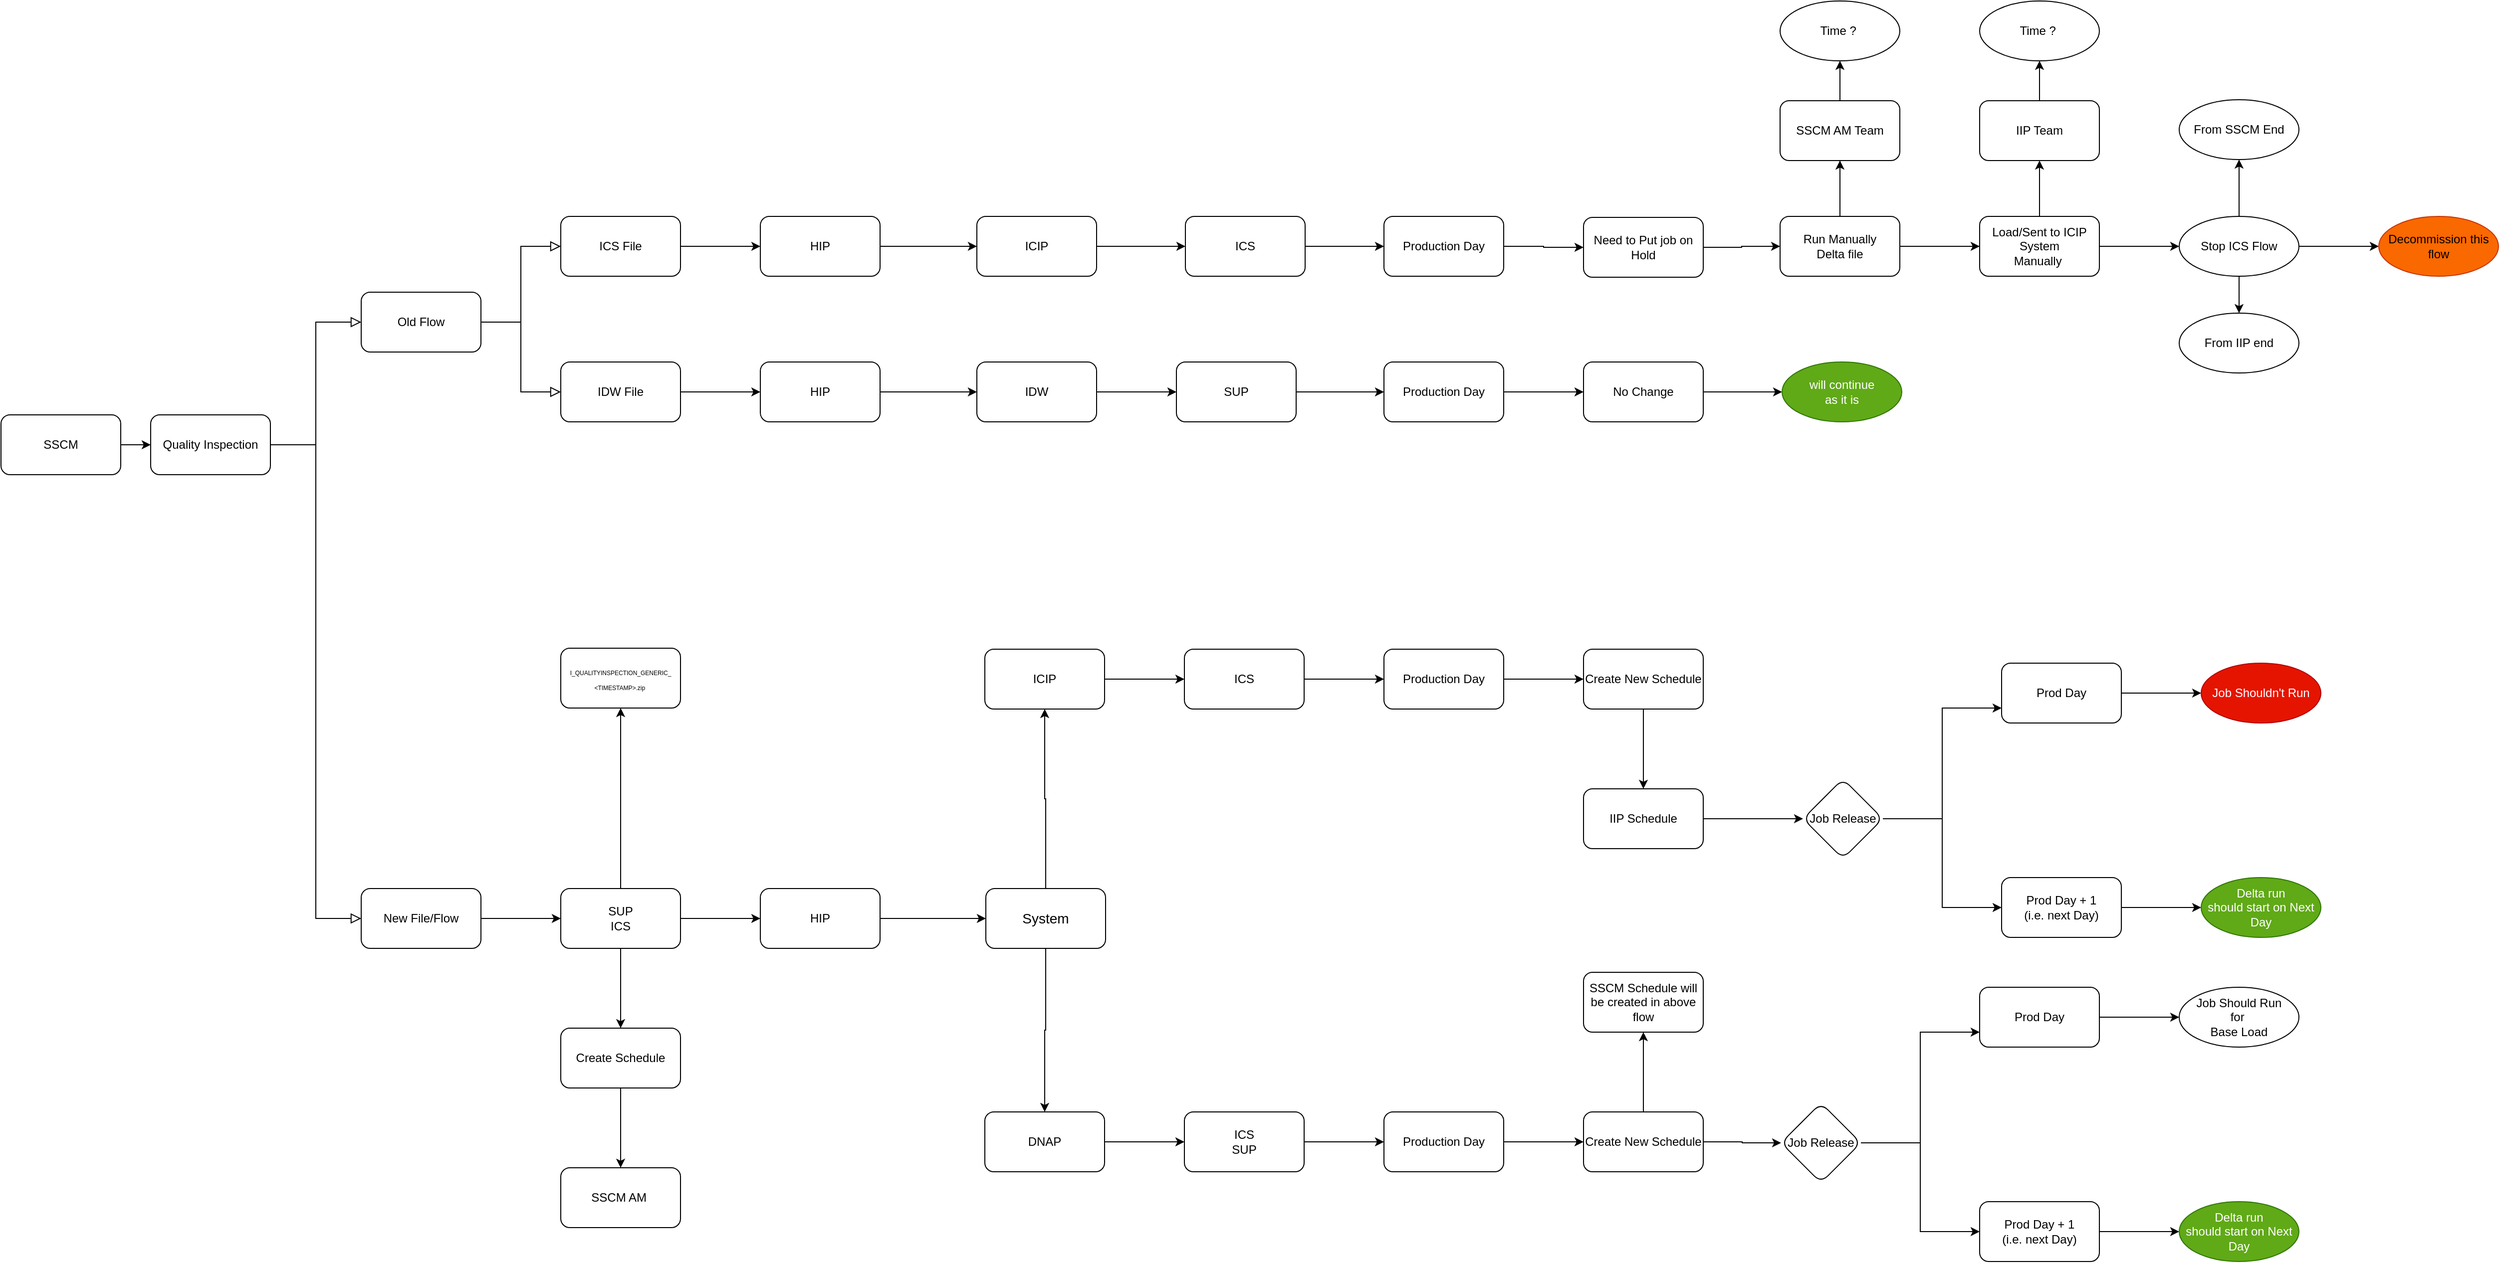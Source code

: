 <mxfile version="20.2.7" type="github">
  <diagram id="C5RBs43oDa-KdzZeNtuy" name="Quality_inspection">
    <mxGraphModel dx="1738" dy="1040" grid="1" gridSize="10" guides="1" tooltips="1" connect="1" arrows="1" fold="1" page="1" pageScale="1" pageWidth="3300" pageHeight="4681" math="0" shadow="0">
      <root>
        <mxCell id="WIyWlLk6GJQsqaUBKTNV-0" />
        <mxCell id="WIyWlLk6GJQsqaUBKTNV-1" parent="WIyWlLk6GJQsqaUBKTNV-0" />
        <mxCell id="WIyWlLk6GJQsqaUBKTNV-2" value="" style="rounded=0;html=1;jettySize=auto;orthogonalLoop=1;fontSize=11;endArrow=block;endFill=0;endSize=8;strokeWidth=1;shadow=0;labelBackgroundColor=none;edgeStyle=orthogonalEdgeStyle;entryX=0;entryY=0.5;entryDx=0;entryDy=0;exitX=1;exitY=0.5;exitDx=0;exitDy=0;" parent="WIyWlLk6GJQsqaUBKTNV-1" source="Ds7rXdiiASAdY5Jr4DOG-14" target="Ds7rXdiiASAdY5Jr4DOG-3" edge="1">
          <mxGeometry relative="1" as="geometry">
            <mxPoint x="586" y="447" as="sourcePoint" />
            <mxPoint x="626" y="372" as="targetPoint" />
          </mxGeometry>
        </mxCell>
        <mxCell id="WIyWlLk6GJQsqaUBKTNV-3" value="SSCM" style="rounded=1;whiteSpace=wrap;html=1;fontSize=12;glass=0;strokeWidth=1;shadow=0;" parent="WIyWlLk6GJQsqaUBKTNV-1" vertex="1">
          <mxGeometry x="286" y="525" width="120" height="60" as="geometry" />
        </mxCell>
        <mxCell id="Ds7rXdiiASAdY5Jr4DOG-0" value="" style="rounded=0;html=1;jettySize=auto;orthogonalLoop=1;fontSize=11;endArrow=block;endFill=0;endSize=8;strokeWidth=1;shadow=0;labelBackgroundColor=none;edgeStyle=orthogonalEdgeStyle;entryX=0;entryY=0.5;entryDx=0;entryDy=0;exitX=1;exitY=0.5;exitDx=0;exitDy=0;" parent="WIyWlLk6GJQsqaUBKTNV-1" source="Ds7rXdiiASAdY5Jr4DOG-8" target="Ds7rXdiiASAdY5Jr4DOG-14" edge="1">
          <mxGeometry relative="1" as="geometry">
            <mxPoint x="586" y="500" as="sourcePoint" />
            <mxPoint x="626" y="570" as="targetPoint" />
          </mxGeometry>
        </mxCell>
        <mxCell id="Ds7rXdiiASAdY5Jr4DOG-11" style="edgeStyle=orthogonalEdgeStyle;rounded=0;orthogonalLoop=1;jettySize=auto;html=1;exitX=1;exitY=0.5;exitDx=0;exitDy=0;entryX=0;entryY=0.5;entryDx=0;entryDy=0;" parent="WIyWlLk6GJQsqaUBKTNV-1" source="Ds7rXdiiASAdY5Jr4DOG-125" target="Ds7rXdiiASAdY5Jr4DOG-19" edge="1">
          <mxGeometry relative="1" as="geometry">
            <mxPoint x="1251" y="502" as="targetPoint" />
          </mxGeometry>
        </mxCell>
        <mxCell id="Ds7rXdiiASAdY5Jr4DOG-126" value="" style="edgeStyle=orthogonalEdgeStyle;rounded=0;orthogonalLoop=1;jettySize=auto;html=1;fontSize=6;" parent="WIyWlLk6GJQsqaUBKTNV-1" source="Ds7rXdiiASAdY5Jr4DOG-1" target="Ds7rXdiiASAdY5Jr4DOG-125" edge="1">
          <mxGeometry relative="1" as="geometry" />
        </mxCell>
        <mxCell id="Ds7rXdiiASAdY5Jr4DOG-1" value="IDW File" style="rounded=1;whiteSpace=wrap;html=1;" parent="WIyWlLk6GJQsqaUBKTNV-1" vertex="1">
          <mxGeometry x="847" y="472" width="120" height="60" as="geometry" />
        </mxCell>
        <mxCell id="Ds7rXdiiASAdY5Jr4DOG-124" value="" style="edgeStyle=orthogonalEdgeStyle;rounded=0;orthogonalLoop=1;jettySize=auto;html=1;fontSize=6;" parent="WIyWlLk6GJQsqaUBKTNV-1" source="Ds7rXdiiASAdY5Jr4DOG-3" target="Ds7rXdiiASAdY5Jr4DOG-123" edge="1">
          <mxGeometry relative="1" as="geometry" />
        </mxCell>
        <mxCell id="Ds7rXdiiASAdY5Jr4DOG-3" value="ICS File" style="rounded=1;whiteSpace=wrap;html=1;" parent="WIyWlLk6GJQsqaUBKTNV-1" vertex="1">
          <mxGeometry x="847" y="326" width="120" height="60" as="geometry" />
        </mxCell>
        <mxCell id="Ds7rXdiiASAdY5Jr4DOG-5" value="" style="rounded=0;html=1;jettySize=auto;orthogonalLoop=1;fontSize=11;endArrow=block;endFill=0;endSize=8;strokeWidth=1;shadow=0;labelBackgroundColor=none;edgeStyle=orthogonalEdgeStyle;entryX=0;entryY=0.5;entryDx=0;entryDy=0;exitX=1;exitY=0.5;exitDx=0;exitDy=0;" parent="WIyWlLk6GJQsqaUBKTNV-1" source="Ds7rXdiiASAdY5Jr4DOG-8" target="Ds7rXdiiASAdY5Jr4DOG-6" edge="1">
          <mxGeometry relative="1" as="geometry">
            <mxPoint x="586" y="500" as="sourcePoint" />
            <mxPoint x="634" y="710" as="targetPoint" />
          </mxGeometry>
        </mxCell>
        <mxCell id="Ds7rXdiiASAdY5Jr4DOG-57" value="" style="edgeStyle=orthogonalEdgeStyle;rounded=0;orthogonalLoop=1;jettySize=auto;html=1;exitX=0.5;exitY=0;exitDx=0;exitDy=0;" parent="WIyWlLk6GJQsqaUBKTNV-1" source="Ds7rXdiiASAdY5Jr4DOG-58" target="Ds7rXdiiASAdY5Jr4DOG-56" edge="1">
          <mxGeometry relative="1" as="geometry" />
        </mxCell>
        <mxCell id="Ds7rXdiiASAdY5Jr4DOG-59" value="" style="edgeStyle=orthogonalEdgeStyle;rounded=0;orthogonalLoop=1;jettySize=auto;html=1;fontSize=6;" parent="WIyWlLk6GJQsqaUBKTNV-1" source="Ds7rXdiiASAdY5Jr4DOG-6" target="Ds7rXdiiASAdY5Jr4DOG-58" edge="1">
          <mxGeometry relative="1" as="geometry" />
        </mxCell>
        <mxCell id="Ds7rXdiiASAdY5Jr4DOG-6" value="New File/Flow" style="rounded=1;whiteSpace=wrap;html=1;" parent="WIyWlLk6GJQsqaUBKTNV-1" vertex="1">
          <mxGeometry x="647" y="1000" width="120" height="60" as="geometry" />
        </mxCell>
        <mxCell id="Ds7rXdiiASAdY5Jr4DOG-8" value="Quality Inspection" style="rounded=1;whiteSpace=wrap;html=1;fontSize=12;glass=0;strokeWidth=1;shadow=0;" parent="WIyWlLk6GJQsqaUBKTNV-1" vertex="1">
          <mxGeometry x="436" y="525" width="120" height="60" as="geometry" />
        </mxCell>
        <mxCell id="Ds7rXdiiASAdY5Jr4DOG-12" value="" style="endArrow=classic;html=1;rounded=0;exitX=1;exitY=0.5;exitDx=0;exitDy=0;entryX=0;entryY=0.5;entryDx=0;entryDy=0;" parent="WIyWlLk6GJQsqaUBKTNV-1" source="Ds7rXdiiASAdY5Jr4DOG-123" target="Ds7rXdiiASAdY5Jr4DOG-16" edge="1">
          <mxGeometry width="50" height="50" relative="1" as="geometry">
            <mxPoint x="1194" y="450" as="sourcePoint" />
            <mxPoint x="1254" y="356" as="targetPoint" />
          </mxGeometry>
        </mxCell>
        <mxCell id="Ds7rXdiiASAdY5Jr4DOG-13" value="" style="endArrow=classic;html=1;rounded=0;exitX=1;exitY=0.5;exitDx=0;exitDy=0;entryX=0;entryY=0.5;entryDx=0;entryDy=0;" parent="WIyWlLk6GJQsqaUBKTNV-1" source="WIyWlLk6GJQsqaUBKTNV-3" target="Ds7rXdiiASAdY5Jr4DOG-8" edge="1">
          <mxGeometry width="50" height="50" relative="1" as="geometry">
            <mxPoint x="406" y="579" as="sourcePoint" />
            <mxPoint x="836" y="453" as="targetPoint" />
          </mxGeometry>
        </mxCell>
        <mxCell id="Ds7rXdiiASAdY5Jr4DOG-14" value="Old Flow" style="rounded=1;whiteSpace=wrap;html=1;" parent="WIyWlLk6GJQsqaUBKTNV-1" vertex="1">
          <mxGeometry x="647" y="402" width="120" height="60" as="geometry" />
        </mxCell>
        <mxCell id="Ds7rXdiiASAdY5Jr4DOG-15" value="" style="rounded=0;html=1;jettySize=auto;orthogonalLoop=1;fontSize=11;endArrow=block;endFill=0;endSize=8;strokeWidth=1;shadow=0;labelBackgroundColor=none;edgeStyle=orthogonalEdgeStyle;entryX=0;entryY=0.5;entryDx=0;entryDy=0;exitX=1;exitY=0.5;exitDx=0;exitDy=0;" parent="WIyWlLk6GJQsqaUBKTNV-1" source="Ds7rXdiiASAdY5Jr4DOG-14" target="Ds7rXdiiASAdY5Jr4DOG-1" edge="1">
          <mxGeometry relative="1" as="geometry">
            <mxPoint x="746" y="442" as="sourcePoint" />
            <mxPoint x="827" y="392" as="targetPoint" />
          </mxGeometry>
        </mxCell>
        <mxCell id="Ds7rXdiiASAdY5Jr4DOG-23" style="edgeStyle=orthogonalEdgeStyle;rounded=0;orthogonalLoop=1;jettySize=auto;html=1;exitX=1;exitY=0.5;exitDx=0;exitDy=0;entryX=0;entryY=0.5;entryDx=0;entryDy=0;" parent="WIyWlLk6GJQsqaUBKTNV-1" source="Ds7rXdiiASAdY5Jr4DOG-16" target="Ds7rXdiiASAdY5Jr4DOG-20" edge="1">
          <mxGeometry relative="1" as="geometry" />
        </mxCell>
        <mxCell id="Ds7rXdiiASAdY5Jr4DOG-16" value="ICIP" style="rounded=1;whiteSpace=wrap;html=1;" parent="WIyWlLk6GJQsqaUBKTNV-1" vertex="1">
          <mxGeometry x="1264" y="326" width="120" height="60" as="geometry" />
        </mxCell>
        <mxCell id="Ds7rXdiiASAdY5Jr4DOG-49" value="" style="edgeStyle=orthogonalEdgeStyle;rounded=0;orthogonalLoop=1;jettySize=auto;html=1;" parent="WIyWlLk6GJQsqaUBKTNV-1" source="Ds7rXdiiASAdY5Jr4DOG-19" target="Ds7rXdiiASAdY5Jr4DOG-48" edge="1">
          <mxGeometry relative="1" as="geometry" />
        </mxCell>
        <mxCell id="Ds7rXdiiASAdY5Jr4DOG-19" value="IDW" style="rounded=1;whiteSpace=wrap;html=1;" parent="WIyWlLk6GJQsqaUBKTNV-1" vertex="1">
          <mxGeometry x="1264" y="472" width="120" height="60" as="geometry" />
        </mxCell>
        <mxCell id="Ds7rXdiiASAdY5Jr4DOG-24" style="edgeStyle=orthogonalEdgeStyle;rounded=0;orthogonalLoop=1;jettySize=auto;html=1;exitX=1;exitY=0.5;exitDx=0;exitDy=0;" parent="WIyWlLk6GJQsqaUBKTNV-1" source="Ds7rXdiiASAdY5Jr4DOG-90" target="Ds7rXdiiASAdY5Jr4DOG-26" edge="1">
          <mxGeometry relative="1" as="geometry">
            <mxPoint x="1672" y="355" as="targetPoint" />
          </mxGeometry>
        </mxCell>
        <mxCell id="Ds7rXdiiASAdY5Jr4DOG-89" value="" style="edgeStyle=orthogonalEdgeStyle;rounded=0;orthogonalLoop=1;jettySize=auto;html=1;fontSize=6;" parent="WIyWlLk6GJQsqaUBKTNV-1" source="Ds7rXdiiASAdY5Jr4DOG-20" target="Ds7rXdiiASAdY5Jr4DOG-88" edge="1">
          <mxGeometry relative="1" as="geometry" />
        </mxCell>
        <mxCell id="Ds7rXdiiASAdY5Jr4DOG-20" value="ICS" style="rounded=1;whiteSpace=wrap;html=1;" parent="WIyWlLk6GJQsqaUBKTNV-1" vertex="1">
          <mxGeometry x="1473" y="326" width="120" height="60" as="geometry" />
        </mxCell>
        <mxCell id="Ds7rXdiiASAdY5Jr4DOG-28" style="edgeStyle=orthogonalEdgeStyle;rounded=0;orthogonalLoop=1;jettySize=auto;html=1;" parent="WIyWlLk6GJQsqaUBKTNV-1" source="Ds7rXdiiASAdY5Jr4DOG-26" edge="1">
          <mxGeometry relative="1" as="geometry">
            <mxPoint x="2129" y="260" as="targetPoint" />
          </mxGeometry>
        </mxCell>
        <mxCell id="Ds7rXdiiASAdY5Jr4DOG-32" value="" style="edgeStyle=orthogonalEdgeStyle;rounded=0;orthogonalLoop=1;jettySize=auto;html=1;" parent="WIyWlLk6GJQsqaUBKTNV-1" source="Ds7rXdiiASAdY5Jr4DOG-26" target="Ds7rXdiiASAdY5Jr4DOG-31" edge="1">
          <mxGeometry relative="1" as="geometry" />
        </mxCell>
        <mxCell id="Ds7rXdiiASAdY5Jr4DOG-34" value="" style="edgeStyle=orthogonalEdgeStyle;rounded=0;orthogonalLoop=1;jettySize=auto;html=1;" parent="WIyWlLk6GJQsqaUBKTNV-1" source="Ds7rXdiiASAdY5Jr4DOG-26" target="Ds7rXdiiASAdY5Jr4DOG-33" edge="1">
          <mxGeometry relative="1" as="geometry" />
        </mxCell>
        <mxCell id="Ds7rXdiiASAdY5Jr4DOG-26" value="Run Manually&lt;br&gt;Delta file" style="rounded=1;whiteSpace=wrap;html=1;" parent="WIyWlLk6GJQsqaUBKTNV-1" vertex="1">
          <mxGeometry x="2069" y="326" width="120" height="60" as="geometry" />
        </mxCell>
        <mxCell id="Ds7rXdiiASAdY5Jr4DOG-27" value="" style="endArrow=classic;html=1;rounded=0;exitX=1;exitY=0.5;exitDx=0;exitDy=0;" parent="WIyWlLk6GJQsqaUBKTNV-1" source="Ds7rXdiiASAdY5Jr4DOG-26" edge="1">
          <mxGeometry width="50" height="50" relative="1" as="geometry">
            <mxPoint x="2208" y="520" as="sourcePoint" />
            <mxPoint x="2288" y="356" as="targetPoint" />
          </mxGeometry>
        </mxCell>
        <mxCell id="Ds7rXdiiASAdY5Jr4DOG-55" value="" style="edgeStyle=orthogonalEdgeStyle;rounded=0;orthogonalLoop=1;jettySize=auto;html=1;" parent="WIyWlLk6GJQsqaUBKTNV-1" source="Ds7rXdiiASAdY5Jr4DOG-31" target="Ds7rXdiiASAdY5Jr4DOG-54" edge="1">
          <mxGeometry relative="1" as="geometry" />
        </mxCell>
        <mxCell id="Ds7rXdiiASAdY5Jr4DOG-31" value="SSCM AM Team" style="whiteSpace=wrap;html=1;rounded=1;" parent="WIyWlLk6GJQsqaUBKTNV-1" vertex="1">
          <mxGeometry x="2069" y="210" width="120" height="60" as="geometry" />
        </mxCell>
        <mxCell id="Ds7rXdiiASAdY5Jr4DOG-38" value="" style="edgeStyle=orthogonalEdgeStyle;rounded=0;orthogonalLoop=1;jettySize=auto;html=1;" parent="WIyWlLk6GJQsqaUBKTNV-1" source="Ds7rXdiiASAdY5Jr4DOG-33" target="Ds7rXdiiASAdY5Jr4DOG-37" edge="1">
          <mxGeometry relative="1" as="geometry" />
        </mxCell>
        <mxCell id="Ds7rXdiiASAdY5Jr4DOG-41" value="" style="edgeStyle=orthogonalEdgeStyle;rounded=0;orthogonalLoop=1;jettySize=auto;html=1;" parent="WIyWlLk6GJQsqaUBKTNV-1" source="Ds7rXdiiASAdY5Jr4DOG-33" target="Ds7rXdiiASAdY5Jr4DOG-40" edge="1">
          <mxGeometry relative="1" as="geometry" />
        </mxCell>
        <mxCell id="Ds7rXdiiASAdY5Jr4DOG-33" value="Load/Sent to ICIP System&lt;br&gt;Manually&amp;nbsp;" style="whiteSpace=wrap;html=1;rounded=1;" parent="WIyWlLk6GJQsqaUBKTNV-1" vertex="1">
          <mxGeometry x="2269" y="326" width="120" height="60" as="geometry" />
        </mxCell>
        <mxCell id="Ds7rXdiiASAdY5Jr4DOG-53" value="" style="edgeStyle=orthogonalEdgeStyle;rounded=0;orthogonalLoop=1;jettySize=auto;html=1;" parent="WIyWlLk6GJQsqaUBKTNV-1" source="Ds7rXdiiASAdY5Jr4DOG-37" target="Ds7rXdiiASAdY5Jr4DOG-52" edge="1">
          <mxGeometry relative="1" as="geometry" />
        </mxCell>
        <mxCell id="Ds7rXdiiASAdY5Jr4DOG-37" value="IIP Team" style="whiteSpace=wrap;html=1;rounded=1;" parent="WIyWlLk6GJQsqaUBKTNV-1" vertex="1">
          <mxGeometry x="2269" y="210" width="120" height="60" as="geometry" />
        </mxCell>
        <mxCell id="Ds7rXdiiASAdY5Jr4DOG-43" value="" style="edgeStyle=orthogonalEdgeStyle;rounded=0;orthogonalLoop=1;jettySize=auto;html=1;" parent="WIyWlLk6GJQsqaUBKTNV-1" source="Ds7rXdiiASAdY5Jr4DOG-40" target="Ds7rXdiiASAdY5Jr4DOG-42" edge="1">
          <mxGeometry relative="1" as="geometry" />
        </mxCell>
        <mxCell id="Ds7rXdiiASAdY5Jr4DOG-45" value="" style="edgeStyle=orthogonalEdgeStyle;rounded=0;orthogonalLoop=1;jettySize=auto;html=1;" parent="WIyWlLk6GJQsqaUBKTNV-1" source="Ds7rXdiiASAdY5Jr4DOG-40" target="Ds7rXdiiASAdY5Jr4DOG-44" edge="1">
          <mxGeometry relative="1" as="geometry" />
        </mxCell>
        <mxCell id="Ds7rXdiiASAdY5Jr4DOG-47" value="" style="edgeStyle=orthogonalEdgeStyle;rounded=0;orthogonalLoop=1;jettySize=auto;html=1;" parent="WIyWlLk6GJQsqaUBKTNV-1" source="Ds7rXdiiASAdY5Jr4DOG-40" target="Ds7rXdiiASAdY5Jr4DOG-46" edge="1">
          <mxGeometry relative="1" as="geometry" />
        </mxCell>
        <mxCell id="Ds7rXdiiASAdY5Jr4DOG-40" value="Stop ICS Flow" style="ellipse;whiteSpace=wrap;html=1;rounded=1;" parent="WIyWlLk6GJQsqaUBKTNV-1" vertex="1">
          <mxGeometry x="2469" y="326" width="120" height="60" as="geometry" />
        </mxCell>
        <mxCell id="Ds7rXdiiASAdY5Jr4DOG-42" value="From IIP end" style="ellipse;whiteSpace=wrap;html=1;rounded=1;" parent="WIyWlLk6GJQsqaUBKTNV-1" vertex="1">
          <mxGeometry x="2469" y="423" width="120" height="60" as="geometry" />
        </mxCell>
        <mxCell id="Ds7rXdiiASAdY5Jr4DOG-44" value="From SSCM End" style="ellipse;whiteSpace=wrap;html=1;rounded=1;" parent="WIyWlLk6GJQsqaUBKTNV-1" vertex="1">
          <mxGeometry x="2469" y="209" width="120" height="60" as="geometry" />
        </mxCell>
        <mxCell id="Ds7rXdiiASAdY5Jr4DOG-46" value="Decommission this flow" style="ellipse;whiteSpace=wrap;html=1;rounded=1;fillColor=#fa6800;fontColor=#000000;strokeColor=#C73500;" parent="WIyWlLk6GJQsqaUBKTNV-1" vertex="1">
          <mxGeometry x="2669" y="326" width="120" height="60" as="geometry" />
        </mxCell>
        <mxCell id="Ds7rXdiiASAdY5Jr4DOG-51" value="" style="edgeStyle=orthogonalEdgeStyle;rounded=0;orthogonalLoop=1;jettySize=auto;html=1;exitX=1;exitY=0.5;exitDx=0;exitDy=0;" parent="WIyWlLk6GJQsqaUBKTNV-1" source="Ds7rXdiiASAdY5Jr4DOG-96" target="Ds7rXdiiASAdY5Jr4DOG-50" edge="1">
          <mxGeometry relative="1" as="geometry" />
        </mxCell>
        <mxCell id="Ds7rXdiiASAdY5Jr4DOG-95" value="" style="edgeStyle=orthogonalEdgeStyle;rounded=0;orthogonalLoop=1;jettySize=auto;html=1;fontSize=6;" parent="WIyWlLk6GJQsqaUBKTNV-1" source="Ds7rXdiiASAdY5Jr4DOG-48" target="Ds7rXdiiASAdY5Jr4DOG-94" edge="1">
          <mxGeometry relative="1" as="geometry" />
        </mxCell>
        <mxCell id="Ds7rXdiiASAdY5Jr4DOG-48" value="SUP" style="whiteSpace=wrap;html=1;rounded=1;" parent="WIyWlLk6GJQsqaUBKTNV-1" vertex="1">
          <mxGeometry x="1464" y="472" width="120" height="60" as="geometry" />
        </mxCell>
        <mxCell id="Ds7rXdiiASAdY5Jr4DOG-50" value="will continue &lt;br&gt;as it is" style="ellipse;whiteSpace=wrap;html=1;rounded=1;fillColor=#60a917;fontColor=#ffffff;strokeColor=#2D7600;" parent="WIyWlLk6GJQsqaUBKTNV-1" vertex="1">
          <mxGeometry x="2071" y="472" width="120" height="60" as="geometry" />
        </mxCell>
        <mxCell id="Ds7rXdiiASAdY5Jr4DOG-52" value="Time ?&amp;nbsp;" style="ellipse;whiteSpace=wrap;html=1;rounded=1;" parent="WIyWlLk6GJQsqaUBKTNV-1" vertex="1">
          <mxGeometry x="2269" y="110" width="120" height="60" as="geometry" />
        </mxCell>
        <mxCell id="Ds7rXdiiASAdY5Jr4DOG-54" value="Time ?&amp;nbsp;" style="ellipse;whiteSpace=wrap;html=1;rounded=1;" parent="WIyWlLk6GJQsqaUBKTNV-1" vertex="1">
          <mxGeometry x="2069" y="110" width="120" height="60" as="geometry" />
        </mxCell>
        <mxCell id="Ds7rXdiiASAdY5Jr4DOG-56" value="&lt;span&gt;&lt;font style=&quot;font-size: 6px;&quot;&gt;I_QUALITYINSPECTION_GENERIC_&lt;br&gt;&amp;lt;TIMESTAMP&amp;gt;.zip&amp;nbsp;&lt;/font&gt;&lt;/span&gt;" style="whiteSpace=wrap;html=1;rounded=1;" parent="WIyWlLk6GJQsqaUBKTNV-1" vertex="1">
          <mxGeometry x="847" y="759" width="120" height="60" as="geometry" />
        </mxCell>
        <mxCell id="Ds7rXdiiASAdY5Jr4DOG-63" value="" style="edgeStyle=orthogonalEdgeStyle;rounded=0;orthogonalLoop=1;jettySize=auto;html=1;fontSize=6;exitX=1;exitY=0.5;exitDx=0;exitDy=0;entryX=0;entryY=0.5;entryDx=0;entryDy=0;" parent="WIyWlLk6GJQsqaUBKTNV-1" source="Ds7rXdiiASAdY5Jr4DOG-127" target="Ds7rXdiiASAdY5Jr4DOG-129" edge="1">
          <mxGeometry relative="1" as="geometry">
            <mxPoint x="1293.067" y="1031.067" as="targetPoint" />
          </mxGeometry>
        </mxCell>
        <mxCell id="Ds7rXdiiASAdY5Jr4DOG-128" value="" style="edgeStyle=orthogonalEdgeStyle;rounded=0;orthogonalLoop=1;jettySize=auto;html=1;fontSize=6;" parent="WIyWlLk6GJQsqaUBKTNV-1" source="Ds7rXdiiASAdY5Jr4DOG-58" target="Ds7rXdiiASAdY5Jr4DOG-127" edge="1">
          <mxGeometry relative="1" as="geometry" />
        </mxCell>
        <mxCell id="CM296S6hJZvwlvlU79p7-1" value="" style="edgeStyle=orthogonalEdgeStyle;rounded=0;orthogonalLoop=1;jettySize=auto;html=1;" edge="1" parent="WIyWlLk6GJQsqaUBKTNV-1" source="Ds7rXdiiASAdY5Jr4DOG-58" target="CM296S6hJZvwlvlU79p7-0">
          <mxGeometry relative="1" as="geometry" />
        </mxCell>
        <mxCell id="Ds7rXdiiASAdY5Jr4DOG-58" value="SUP&lt;br&gt;ICS" style="whiteSpace=wrap;html=1;rounded=1;" parent="WIyWlLk6GJQsqaUBKTNV-1" vertex="1">
          <mxGeometry x="847" y="1000" width="120" height="60" as="geometry" />
        </mxCell>
        <mxCell id="Ds7rXdiiASAdY5Jr4DOG-65" value="" style="edgeStyle=orthogonalEdgeStyle;rounded=0;orthogonalLoop=1;jettySize=auto;html=1;fontSize=6;exitX=0.5;exitY=0;exitDx=0;exitDy=0;" parent="WIyWlLk6GJQsqaUBKTNV-1" source="Ds7rXdiiASAdY5Jr4DOG-129" target="Ds7rXdiiASAdY5Jr4DOG-64" edge="1">
          <mxGeometry relative="1" as="geometry">
            <mxPoint x="1333.067" y="991.067" as="sourcePoint" />
          </mxGeometry>
        </mxCell>
        <mxCell id="Ds7rXdiiASAdY5Jr4DOG-67" value="" style="edgeStyle=orthogonalEdgeStyle;rounded=0;orthogonalLoop=1;jettySize=auto;html=1;fontSize=6;exitX=0.5;exitY=1;exitDx=0;exitDy=0;" parent="WIyWlLk6GJQsqaUBKTNV-1" source="Ds7rXdiiASAdY5Jr4DOG-129" target="Ds7rXdiiASAdY5Jr4DOG-66" edge="1">
          <mxGeometry relative="1" as="geometry">
            <mxPoint x="1333.067" y="1070.933" as="sourcePoint" />
          </mxGeometry>
        </mxCell>
        <mxCell id="Ds7rXdiiASAdY5Jr4DOG-71" value="" style="edgeStyle=orthogonalEdgeStyle;rounded=0;orthogonalLoop=1;jettySize=auto;html=1;fontSize=6;" parent="WIyWlLk6GJQsqaUBKTNV-1" source="Ds7rXdiiASAdY5Jr4DOG-64" target="Ds7rXdiiASAdY5Jr4DOG-70" edge="1">
          <mxGeometry relative="1" as="geometry" />
        </mxCell>
        <mxCell id="Ds7rXdiiASAdY5Jr4DOG-64" value="ICIP" style="whiteSpace=wrap;html=1;rounded=1;" parent="WIyWlLk6GJQsqaUBKTNV-1" vertex="1">
          <mxGeometry x="1272" y="760" width="120" height="60" as="geometry" />
        </mxCell>
        <mxCell id="Ds7rXdiiASAdY5Jr4DOG-69" value="" style="edgeStyle=orthogonalEdgeStyle;rounded=0;orthogonalLoop=1;jettySize=auto;html=1;fontSize=6;" parent="WIyWlLk6GJQsqaUBKTNV-1" source="Ds7rXdiiASAdY5Jr4DOG-66" target="Ds7rXdiiASAdY5Jr4DOG-68" edge="1">
          <mxGeometry relative="1" as="geometry" />
        </mxCell>
        <mxCell id="Ds7rXdiiASAdY5Jr4DOG-66" value="DNAP" style="whiteSpace=wrap;html=1;rounded=1;" parent="WIyWlLk6GJQsqaUBKTNV-1" vertex="1">
          <mxGeometry x="1272" y="1224" width="120" height="60" as="geometry" />
        </mxCell>
        <mxCell id="Ds7rXdiiASAdY5Jr4DOG-73" value="" style="edgeStyle=orthogonalEdgeStyle;rounded=0;orthogonalLoop=1;jettySize=auto;html=1;fontSize=6;" parent="WIyWlLk6GJQsqaUBKTNV-1" source="Ds7rXdiiASAdY5Jr4DOG-68" target="Ds7rXdiiASAdY5Jr4DOG-72" edge="1">
          <mxGeometry relative="1" as="geometry" />
        </mxCell>
        <mxCell id="Ds7rXdiiASAdY5Jr4DOG-68" value="ICS&lt;br&gt;SUP" style="whiteSpace=wrap;html=1;rounded=1;" parent="WIyWlLk6GJQsqaUBKTNV-1" vertex="1">
          <mxGeometry x="1472" y="1224" width="120" height="60" as="geometry" />
        </mxCell>
        <mxCell id="Ds7rXdiiASAdY5Jr4DOG-75" value="" style="edgeStyle=orthogonalEdgeStyle;rounded=0;orthogonalLoop=1;jettySize=auto;html=1;fontSize=6;" parent="WIyWlLk6GJQsqaUBKTNV-1" source="Ds7rXdiiASAdY5Jr4DOG-70" target="Ds7rXdiiASAdY5Jr4DOG-74" edge="1">
          <mxGeometry relative="1" as="geometry" />
        </mxCell>
        <mxCell id="Ds7rXdiiASAdY5Jr4DOG-70" value="ICS" style="whiteSpace=wrap;html=1;rounded=1;" parent="WIyWlLk6GJQsqaUBKTNV-1" vertex="1">
          <mxGeometry x="1472" y="760" width="120" height="60" as="geometry" />
        </mxCell>
        <mxCell id="Ds7rXdiiASAdY5Jr4DOG-79" value="" style="edgeStyle=orthogonalEdgeStyle;rounded=0;orthogonalLoop=1;jettySize=auto;html=1;fontSize=6;" parent="WIyWlLk6GJQsqaUBKTNV-1" source="Ds7rXdiiASAdY5Jr4DOG-72" target="Ds7rXdiiASAdY5Jr4DOG-78" edge="1">
          <mxGeometry relative="1" as="geometry" />
        </mxCell>
        <mxCell id="Ds7rXdiiASAdY5Jr4DOG-72" value="Production Day" style="whiteSpace=wrap;html=1;rounded=1;" parent="WIyWlLk6GJQsqaUBKTNV-1" vertex="1">
          <mxGeometry x="1672" y="1224" width="120" height="60" as="geometry" />
        </mxCell>
        <mxCell id="Ds7rXdiiASAdY5Jr4DOG-77" value="" style="edgeStyle=orthogonalEdgeStyle;rounded=0;orthogonalLoop=1;jettySize=auto;html=1;fontSize=6;" parent="WIyWlLk6GJQsqaUBKTNV-1" source="Ds7rXdiiASAdY5Jr4DOG-74" target="Ds7rXdiiASAdY5Jr4DOG-76" edge="1">
          <mxGeometry relative="1" as="geometry" />
        </mxCell>
        <mxCell id="Ds7rXdiiASAdY5Jr4DOG-74" value="Production Day" style="whiteSpace=wrap;html=1;rounded=1;" parent="WIyWlLk6GJQsqaUBKTNV-1" vertex="1">
          <mxGeometry x="1672" y="760" width="120" height="60" as="geometry" />
        </mxCell>
        <mxCell id="Ds7rXdiiASAdY5Jr4DOG-83" value="" style="edgeStyle=orthogonalEdgeStyle;rounded=0;orthogonalLoop=1;jettySize=auto;html=1;fontSize=6;" parent="WIyWlLk6GJQsqaUBKTNV-1" source="Ds7rXdiiASAdY5Jr4DOG-76" target="Ds7rXdiiASAdY5Jr4DOG-82" edge="1">
          <mxGeometry relative="1" as="geometry" />
        </mxCell>
        <mxCell id="Ds7rXdiiASAdY5Jr4DOG-76" value="Create New Schedule" style="whiteSpace=wrap;html=1;rounded=1;" parent="WIyWlLk6GJQsqaUBKTNV-1" vertex="1">
          <mxGeometry x="1872" y="760" width="120" height="60" as="geometry" />
        </mxCell>
        <mxCell id="Ds7rXdiiASAdY5Jr4DOG-109" value="" style="edgeStyle=orthogonalEdgeStyle;rounded=0;orthogonalLoop=1;jettySize=auto;html=1;fontSize=6;" parent="WIyWlLk6GJQsqaUBKTNV-1" source="Ds7rXdiiASAdY5Jr4DOG-78" target="Ds7rXdiiASAdY5Jr4DOG-108" edge="1">
          <mxGeometry relative="1" as="geometry" />
        </mxCell>
        <mxCell id="Ds7rXdiiASAdY5Jr4DOG-113" value="" style="edgeStyle=orthogonalEdgeStyle;rounded=0;orthogonalLoop=1;jettySize=auto;html=1;fontSize=6;entryX=0;entryY=0.5;entryDx=0;entryDy=0;" parent="WIyWlLk6GJQsqaUBKTNV-1" source="Ds7rXdiiASAdY5Jr4DOG-78" target="Ds7rXdiiASAdY5Jr4DOG-116" edge="1">
          <mxGeometry relative="1" as="geometry">
            <mxPoint x="2072" y="1254" as="targetPoint" />
          </mxGeometry>
        </mxCell>
        <mxCell id="Ds7rXdiiASAdY5Jr4DOG-78" value="Create New Schedule" style="whiteSpace=wrap;html=1;rounded=1;" parent="WIyWlLk6GJQsqaUBKTNV-1" vertex="1">
          <mxGeometry x="1872" y="1224" width="120" height="60" as="geometry" />
        </mxCell>
        <mxCell id="Ds7rXdiiASAdY5Jr4DOG-99" value="" style="edgeStyle=orthogonalEdgeStyle;rounded=0;orthogonalLoop=1;jettySize=auto;html=1;fontSize=6;" parent="WIyWlLk6GJQsqaUBKTNV-1" source="Ds7rXdiiASAdY5Jr4DOG-82" target="Ds7rXdiiASAdY5Jr4DOG-98" edge="1">
          <mxGeometry relative="1" as="geometry" />
        </mxCell>
        <mxCell id="Ds7rXdiiASAdY5Jr4DOG-82" value="IIP Schedule" style="whiteSpace=wrap;html=1;rounded=1;" parent="WIyWlLk6GJQsqaUBKTNV-1" vertex="1">
          <mxGeometry x="1872" y="900" width="120" height="60" as="geometry" />
        </mxCell>
        <mxCell id="Ds7rXdiiASAdY5Jr4DOG-91" value="" style="edgeStyle=orthogonalEdgeStyle;rounded=0;orthogonalLoop=1;jettySize=auto;html=1;fontSize=6;" parent="WIyWlLk6GJQsqaUBKTNV-1" source="Ds7rXdiiASAdY5Jr4DOG-88" target="Ds7rXdiiASAdY5Jr4DOG-90" edge="1">
          <mxGeometry relative="1" as="geometry" />
        </mxCell>
        <mxCell id="Ds7rXdiiASAdY5Jr4DOG-88" value="Production Day" style="whiteSpace=wrap;html=1;rounded=1;" parent="WIyWlLk6GJQsqaUBKTNV-1" vertex="1">
          <mxGeometry x="1672" y="326" width="120" height="60" as="geometry" />
        </mxCell>
        <mxCell id="Ds7rXdiiASAdY5Jr4DOG-90" value="Need to Put job on Hold" style="whiteSpace=wrap;html=1;rounded=1;" parent="WIyWlLk6GJQsqaUBKTNV-1" vertex="1">
          <mxGeometry x="1872" y="327" width="120" height="60" as="geometry" />
        </mxCell>
        <mxCell id="Ds7rXdiiASAdY5Jr4DOG-97" value="" style="edgeStyle=orthogonalEdgeStyle;rounded=0;orthogonalLoop=1;jettySize=auto;html=1;fontSize=6;" parent="WIyWlLk6GJQsqaUBKTNV-1" source="Ds7rXdiiASAdY5Jr4DOG-94" target="Ds7rXdiiASAdY5Jr4DOG-96" edge="1">
          <mxGeometry relative="1" as="geometry" />
        </mxCell>
        <mxCell id="Ds7rXdiiASAdY5Jr4DOG-94" value="Production Day" style="whiteSpace=wrap;html=1;rounded=1;" parent="WIyWlLk6GJQsqaUBKTNV-1" vertex="1">
          <mxGeometry x="1672" y="472" width="120" height="60" as="geometry" />
        </mxCell>
        <mxCell id="Ds7rXdiiASAdY5Jr4DOG-96" value="No Change" style="whiteSpace=wrap;html=1;rounded=1;" parent="WIyWlLk6GJQsqaUBKTNV-1" vertex="1">
          <mxGeometry x="1872" y="472" width="120" height="60" as="geometry" />
        </mxCell>
        <mxCell id="Ds7rXdiiASAdY5Jr4DOG-101" value="" style="edgeStyle=orthogonalEdgeStyle;rounded=0;orthogonalLoop=1;jettySize=auto;html=1;fontSize=6;entryX=0;entryY=0.75;entryDx=0;entryDy=0;" parent="WIyWlLk6GJQsqaUBKTNV-1" source="Ds7rXdiiASAdY5Jr4DOG-98" target="Ds7rXdiiASAdY5Jr4DOG-100" edge="1">
          <mxGeometry relative="1" as="geometry" />
        </mxCell>
        <mxCell id="Ds7rXdiiASAdY5Jr4DOG-103" value="" style="edgeStyle=orthogonalEdgeStyle;rounded=0;orthogonalLoop=1;jettySize=auto;html=1;fontSize=6;entryX=0;entryY=0.5;entryDx=0;entryDy=0;" parent="WIyWlLk6GJQsqaUBKTNV-1" source="Ds7rXdiiASAdY5Jr4DOG-98" target="Ds7rXdiiASAdY5Jr4DOG-102" edge="1">
          <mxGeometry relative="1" as="geometry" />
        </mxCell>
        <mxCell id="Ds7rXdiiASAdY5Jr4DOG-98" value="Job Release" style="rhombus;whiteSpace=wrap;html=1;rounded=1;" parent="WIyWlLk6GJQsqaUBKTNV-1" vertex="1">
          <mxGeometry x="2092" y="890" width="80" height="80" as="geometry" />
        </mxCell>
        <mxCell id="Ds7rXdiiASAdY5Jr4DOG-105" value="" style="edgeStyle=orthogonalEdgeStyle;rounded=0;orthogonalLoop=1;jettySize=auto;html=1;fontSize=6;" parent="WIyWlLk6GJQsqaUBKTNV-1" source="Ds7rXdiiASAdY5Jr4DOG-100" target="Ds7rXdiiASAdY5Jr4DOG-104" edge="1">
          <mxGeometry relative="1" as="geometry" />
        </mxCell>
        <mxCell id="Ds7rXdiiASAdY5Jr4DOG-100" value="Prod Day" style="whiteSpace=wrap;html=1;rounded=1;" parent="WIyWlLk6GJQsqaUBKTNV-1" vertex="1">
          <mxGeometry x="2291" y="774" width="120" height="60" as="geometry" />
        </mxCell>
        <mxCell id="Ds7rXdiiASAdY5Jr4DOG-107" value="" style="edgeStyle=orthogonalEdgeStyle;rounded=0;orthogonalLoop=1;jettySize=auto;html=1;fontSize=6;" parent="WIyWlLk6GJQsqaUBKTNV-1" source="Ds7rXdiiASAdY5Jr4DOG-102" target="Ds7rXdiiASAdY5Jr4DOG-106" edge="1">
          <mxGeometry relative="1" as="geometry" />
        </mxCell>
        <mxCell id="Ds7rXdiiASAdY5Jr4DOG-102" value="Prod Day + 1&lt;br&gt;(i.e. next Day)" style="whiteSpace=wrap;html=1;rounded=1;" parent="WIyWlLk6GJQsqaUBKTNV-1" vertex="1">
          <mxGeometry x="2291" y="989" width="120" height="60" as="geometry" />
        </mxCell>
        <mxCell id="Ds7rXdiiASAdY5Jr4DOG-104" value="Job Shouldn&#39;t Run" style="ellipse;whiteSpace=wrap;html=1;rounded=1;fillColor=#e51400;fontColor=#ffffff;strokeColor=#B20000;" parent="WIyWlLk6GJQsqaUBKTNV-1" vertex="1">
          <mxGeometry x="2491" y="774" width="120" height="60" as="geometry" />
        </mxCell>
        <mxCell id="Ds7rXdiiASAdY5Jr4DOG-106" value="Delta run &lt;br&gt;should start on Next Day" style="ellipse;whiteSpace=wrap;html=1;rounded=1;fillColor=#60a917;fontColor=#ffffff;strokeColor=#2D7600;" parent="WIyWlLk6GJQsqaUBKTNV-1" vertex="1">
          <mxGeometry x="2491" y="989" width="120" height="60" as="geometry" />
        </mxCell>
        <mxCell id="Ds7rXdiiASAdY5Jr4DOG-108" value="SSCM Schedule will be created in above flow" style="whiteSpace=wrap;html=1;rounded=1;" parent="WIyWlLk6GJQsqaUBKTNV-1" vertex="1">
          <mxGeometry x="1872" y="1084" width="120" height="60" as="geometry" />
        </mxCell>
        <mxCell id="Ds7rXdiiASAdY5Jr4DOG-114" value="" style="edgeStyle=orthogonalEdgeStyle;rounded=0;orthogonalLoop=1;jettySize=auto;html=1;fontSize=6;entryX=0;entryY=0.75;entryDx=0;entryDy=0;" parent="WIyWlLk6GJQsqaUBKTNV-1" source="Ds7rXdiiASAdY5Jr4DOG-116" target="Ds7rXdiiASAdY5Jr4DOG-118" edge="1">
          <mxGeometry relative="1" as="geometry" />
        </mxCell>
        <mxCell id="Ds7rXdiiASAdY5Jr4DOG-115" value="" style="edgeStyle=orthogonalEdgeStyle;rounded=0;orthogonalLoop=1;jettySize=auto;html=1;fontSize=6;entryX=0;entryY=0.5;entryDx=0;entryDy=0;" parent="WIyWlLk6GJQsqaUBKTNV-1" source="Ds7rXdiiASAdY5Jr4DOG-116" target="Ds7rXdiiASAdY5Jr4DOG-120" edge="1">
          <mxGeometry relative="1" as="geometry" />
        </mxCell>
        <mxCell id="Ds7rXdiiASAdY5Jr4DOG-116" value="Job Release" style="rhombus;whiteSpace=wrap;html=1;rounded=1;" parent="WIyWlLk6GJQsqaUBKTNV-1" vertex="1">
          <mxGeometry x="2070" y="1215" width="80" height="80" as="geometry" />
        </mxCell>
        <mxCell id="Ds7rXdiiASAdY5Jr4DOG-117" value="" style="edgeStyle=orthogonalEdgeStyle;rounded=0;orthogonalLoop=1;jettySize=auto;html=1;fontSize=6;" parent="WIyWlLk6GJQsqaUBKTNV-1" source="Ds7rXdiiASAdY5Jr4DOG-118" target="Ds7rXdiiASAdY5Jr4DOG-121" edge="1">
          <mxGeometry relative="1" as="geometry" />
        </mxCell>
        <mxCell id="Ds7rXdiiASAdY5Jr4DOG-118" value="Prod Day" style="whiteSpace=wrap;html=1;rounded=1;" parent="WIyWlLk6GJQsqaUBKTNV-1" vertex="1">
          <mxGeometry x="2269" y="1099" width="120" height="60" as="geometry" />
        </mxCell>
        <mxCell id="Ds7rXdiiASAdY5Jr4DOG-119" value="" style="edgeStyle=orthogonalEdgeStyle;rounded=0;orthogonalLoop=1;jettySize=auto;html=1;fontSize=6;" parent="WIyWlLk6GJQsqaUBKTNV-1" source="Ds7rXdiiASAdY5Jr4DOG-120" target="Ds7rXdiiASAdY5Jr4DOG-122" edge="1">
          <mxGeometry relative="1" as="geometry" />
        </mxCell>
        <mxCell id="Ds7rXdiiASAdY5Jr4DOG-120" value="Prod Day + 1&lt;br&gt;(i.e. next Day)" style="whiteSpace=wrap;html=1;rounded=1;" parent="WIyWlLk6GJQsqaUBKTNV-1" vertex="1">
          <mxGeometry x="2269" y="1314" width="120" height="60" as="geometry" />
        </mxCell>
        <mxCell id="Ds7rXdiiASAdY5Jr4DOG-121" value="Job Should Run&lt;br&gt;for&amp;nbsp;&lt;br&gt;Base Load" style="ellipse;whiteSpace=wrap;html=1;rounded=1;" parent="WIyWlLk6GJQsqaUBKTNV-1" vertex="1">
          <mxGeometry x="2469" y="1099" width="120" height="60" as="geometry" />
        </mxCell>
        <mxCell id="Ds7rXdiiASAdY5Jr4DOG-122" value="Delta run &lt;br&gt;should start on Next Day" style="ellipse;whiteSpace=wrap;html=1;rounded=1;fillColor=#60a917;fontColor=#ffffff;strokeColor=#2D7600;" parent="WIyWlLk6GJQsqaUBKTNV-1" vertex="1">
          <mxGeometry x="2469" y="1314" width="120" height="60" as="geometry" />
        </mxCell>
        <mxCell id="Ds7rXdiiASAdY5Jr4DOG-123" value="HIP" style="whiteSpace=wrap;html=1;rounded=1;" parent="WIyWlLk6GJQsqaUBKTNV-1" vertex="1">
          <mxGeometry x="1047" y="326" width="120" height="60" as="geometry" />
        </mxCell>
        <mxCell id="Ds7rXdiiASAdY5Jr4DOG-125" value="HIP" style="whiteSpace=wrap;html=1;rounded=1;" parent="WIyWlLk6GJQsqaUBKTNV-1" vertex="1">
          <mxGeometry x="1047" y="472" width="120" height="60" as="geometry" />
        </mxCell>
        <mxCell id="Ds7rXdiiASAdY5Jr4DOG-127" value="HIP" style="whiteSpace=wrap;html=1;rounded=1;" parent="WIyWlLk6GJQsqaUBKTNV-1" vertex="1">
          <mxGeometry x="1047" y="1000" width="120" height="60" as="geometry" />
        </mxCell>
        <mxCell id="Ds7rXdiiASAdY5Jr4DOG-129" value="&lt;font style=&quot;font-size: 14px;&quot;&gt;System&lt;/font&gt;" style="rounded=1;whiteSpace=wrap;html=1;fontSize=6;" parent="WIyWlLk6GJQsqaUBKTNV-1" vertex="1">
          <mxGeometry x="1273" y="1000" width="120" height="60" as="geometry" />
        </mxCell>
        <mxCell id="CM296S6hJZvwlvlU79p7-3" value="" style="edgeStyle=orthogonalEdgeStyle;rounded=0;orthogonalLoop=1;jettySize=auto;html=1;" edge="1" parent="WIyWlLk6GJQsqaUBKTNV-1" source="CM296S6hJZvwlvlU79p7-0" target="CM296S6hJZvwlvlU79p7-2">
          <mxGeometry relative="1" as="geometry" />
        </mxCell>
        <mxCell id="CM296S6hJZvwlvlU79p7-0" value="Create Schedule" style="whiteSpace=wrap;html=1;rounded=1;" vertex="1" parent="WIyWlLk6GJQsqaUBKTNV-1">
          <mxGeometry x="847" y="1140" width="120" height="60" as="geometry" />
        </mxCell>
        <mxCell id="CM296S6hJZvwlvlU79p7-2" value="SSCM AM&amp;nbsp;" style="whiteSpace=wrap;html=1;rounded=1;" vertex="1" parent="WIyWlLk6GJQsqaUBKTNV-1">
          <mxGeometry x="847" y="1280" width="120" height="60" as="geometry" />
        </mxCell>
      </root>
    </mxGraphModel>
  </diagram>
</mxfile>
